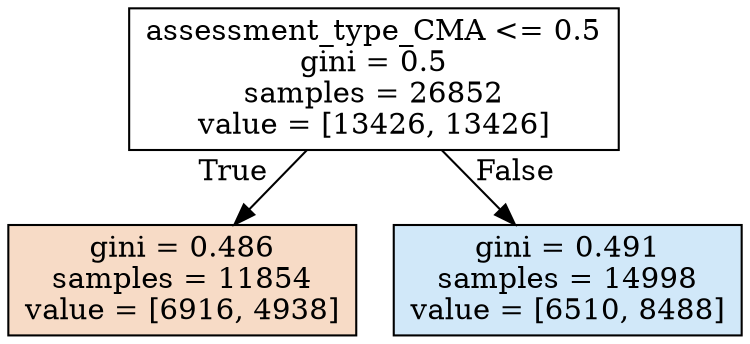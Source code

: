 digraph Tree {
node [shape=box, style="filled", color="black"] ;
0 [label="assessment_type_CMA <= 0.5\ngini = 0.5\nsamples = 26852\nvalue = [13426, 13426]", fillcolor="#e5813900"] ;
1 [label="gini = 0.486\nsamples = 11854\nvalue = [6916, 4938]", fillcolor="#e5813949"] ;
0 -> 1 [labeldistance=2.5, labelangle=45, headlabel="True"] ;
2 [label="gini = 0.491\nsamples = 14998\nvalue = [6510, 8488]", fillcolor="#399de53b"] ;
0 -> 2 [labeldistance=2.5, labelangle=-45, headlabel="False"] ;
}